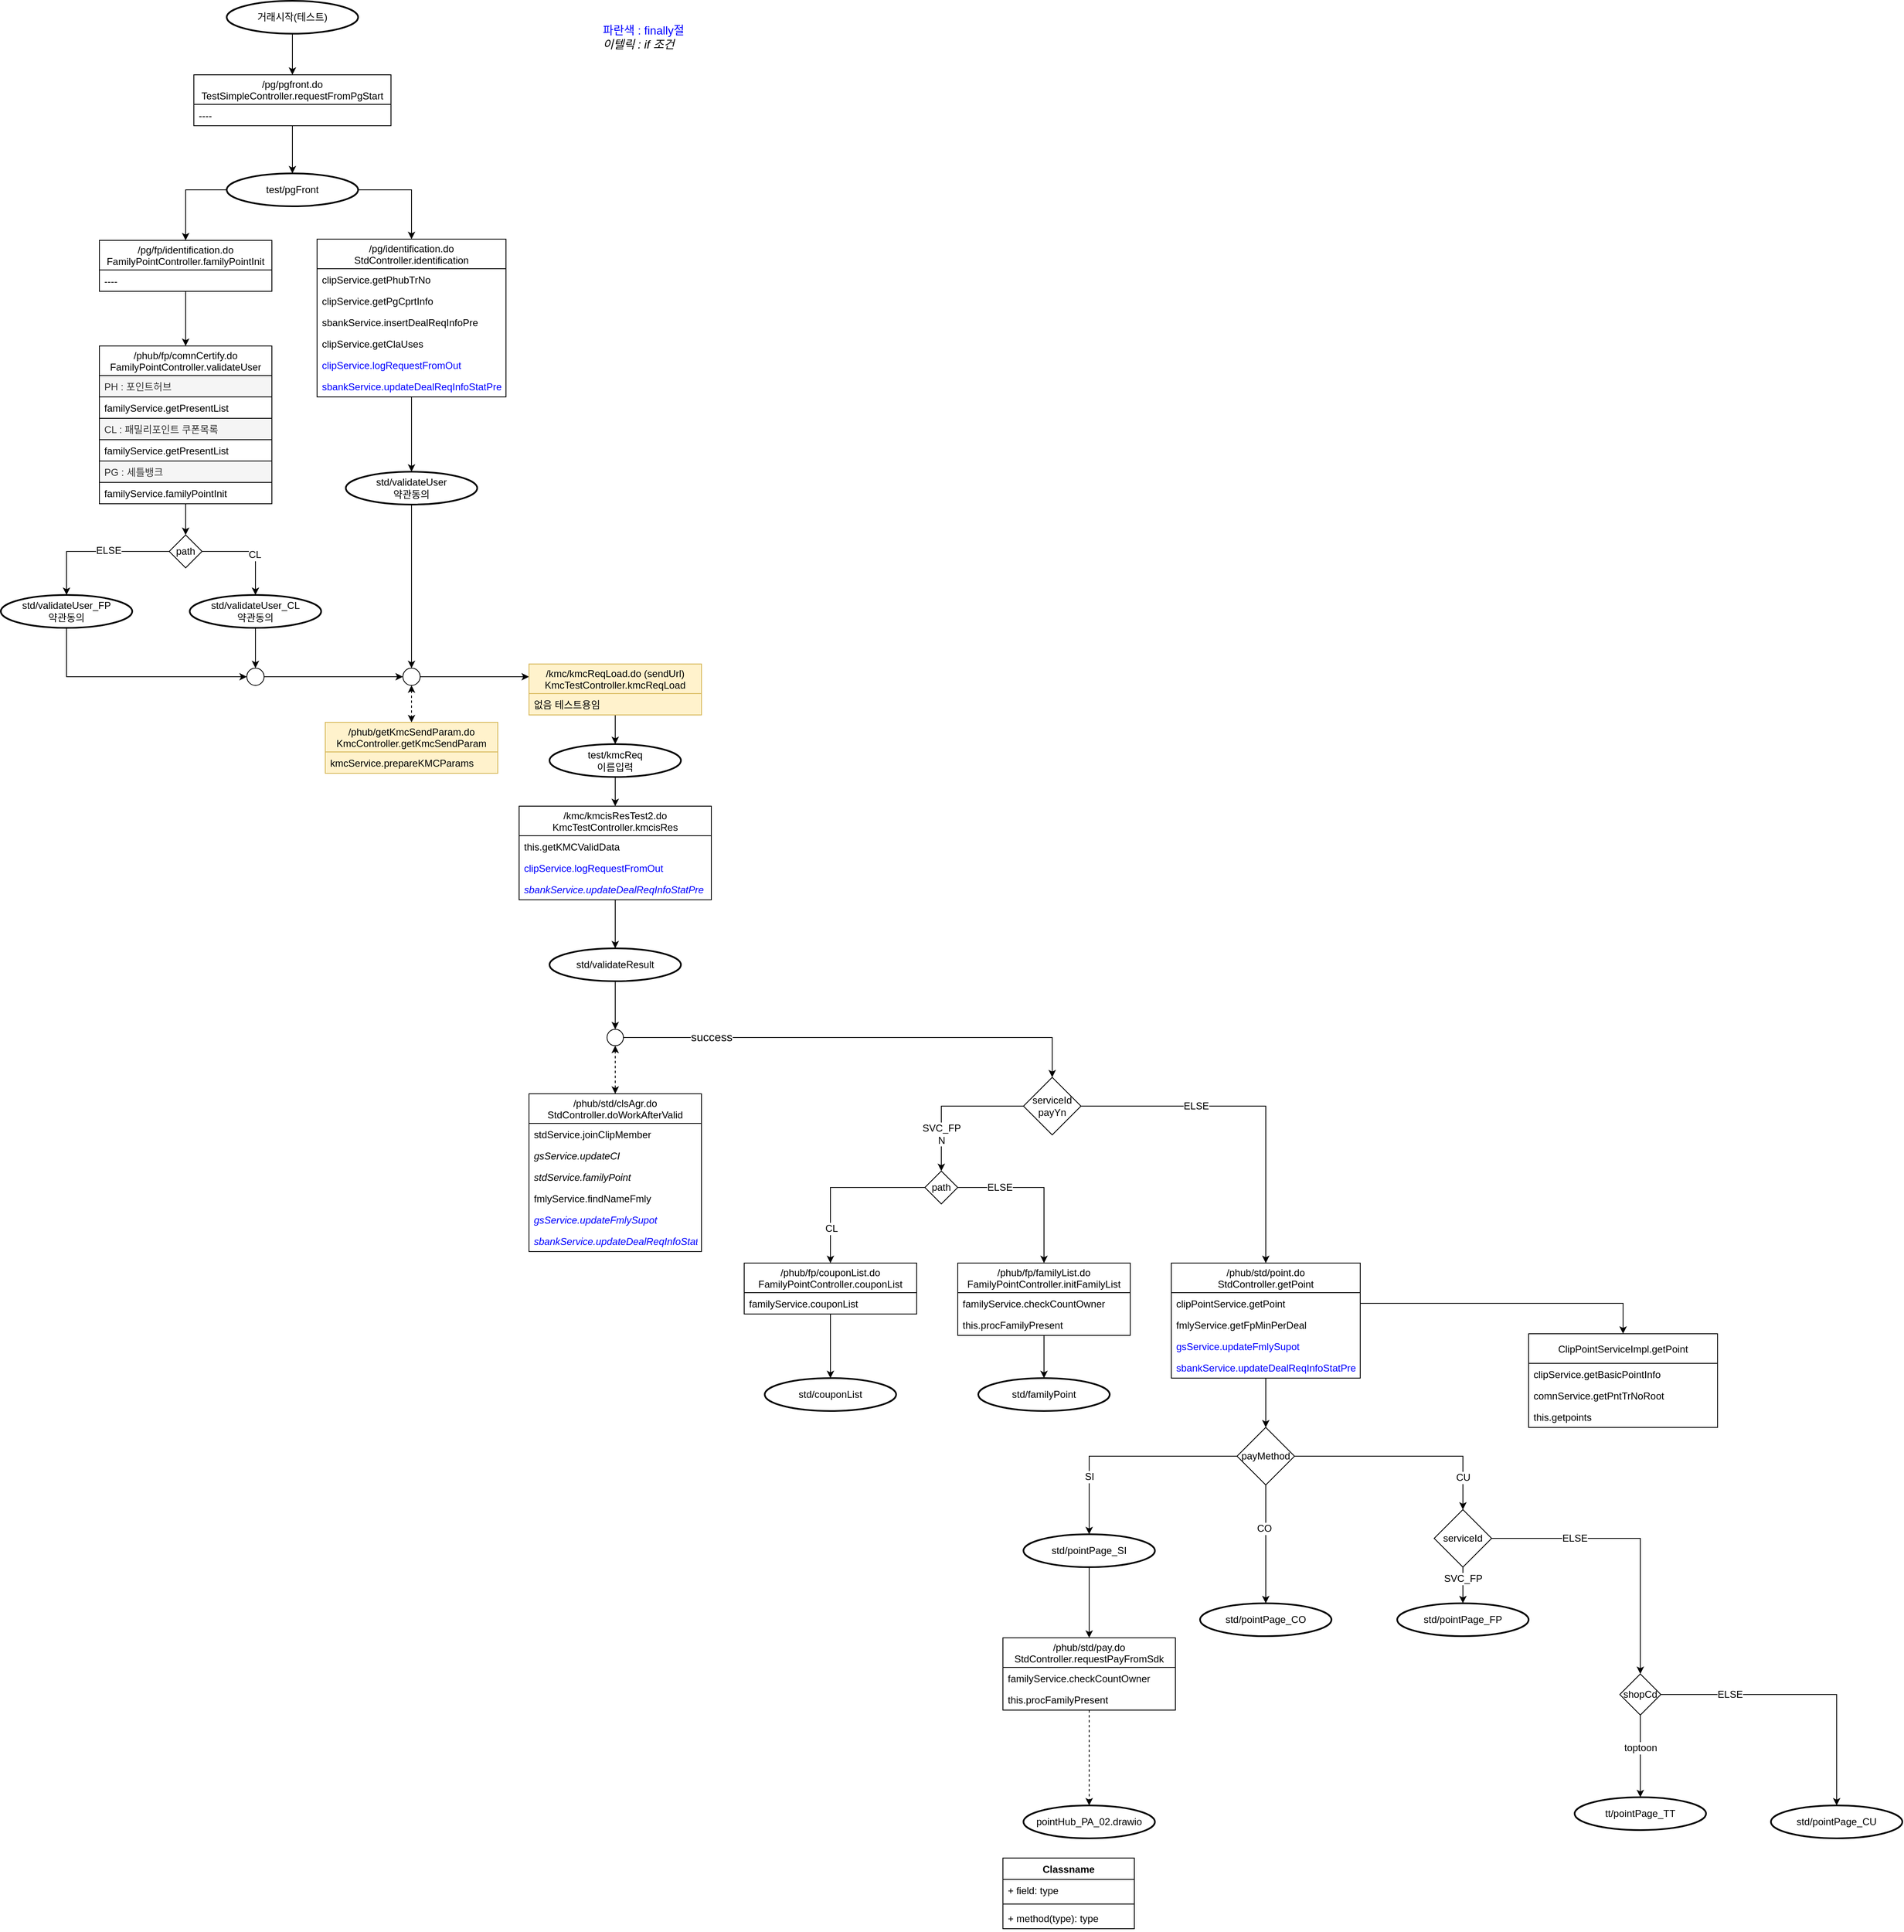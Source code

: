 <mxfile pages="1" version="11.2.3" type="github"><diagram id="j56BnvHupFJd4PUBF6rJ" name="Page-1"><mxGraphModel dx="3699" dy="2318" grid="1" gridSize="10" guides="1" tooltips="1" connect="1" arrows="1" fold="1" page="1" pageScale="1" pageWidth="1169" pageHeight="827" math="0" shadow="0"><root><mxCell id="0"/><mxCell id="1" parent="0"/><mxCell id="tfVCf9IQ8ktauECRUOoU-8" style="edgeStyle=orthogonalEdgeStyle;rounded=0;orthogonalLoop=1;jettySize=auto;html=1;entryX=0.5;entryY=0;entryDx=0;entryDy=0;entryPerimeter=0;" parent="1" source="tfVCf9IQ8ktauECRUOoU-2" target="tfVCf9IQ8ktauECRUOoU-7" edge="1"><mxGeometry relative="1" as="geometry"/></mxCell><mxCell id="tfVCf9IQ8ktauECRUOoU-2" value="/pg/pgfront.do&#10;TestSimpleController.requestFromPgStart" style="swimlane;fontStyle=0;childLayout=stackLayout;horizontal=1;startSize=36;fillColor=none;horizontalStack=0;resizeParent=1;resizeParentMax=0;resizeLast=0;collapsible=1;marginBottom=0;" parent="1" vertex="1"><mxGeometry x="-2085" y="-1520" width="240" height="62" as="geometry"/></mxCell><mxCell id="oDbZcbygAv9DP2G-jXjv-2" value="----" style="text;strokeColor=none;fillColor=none;align=left;verticalAlign=top;spacingLeft=4;spacingRight=4;overflow=hidden;rotatable=0;points=[[0,0.5],[1,0.5]];portConstraint=eastwest;" parent="tfVCf9IQ8ktauECRUOoU-2" vertex="1"><mxGeometry y="36" width="240" height="26" as="geometry"/></mxCell><mxCell id="tfVCf9IQ8ktauECRUOoU-6" style="edgeStyle=orthogonalEdgeStyle;rounded=0;orthogonalLoop=1;jettySize=auto;html=1;entryX=0.5;entryY=0;entryDx=0;entryDy=0;" parent="1" source="tfVCf9IQ8ktauECRUOoU-5" target="tfVCf9IQ8ktauECRUOoU-2" edge="1"><mxGeometry relative="1" as="geometry"/></mxCell><mxCell id="tfVCf9IQ8ktauECRUOoU-5" value="&lt;span style=&quot;white-space: normal&quot;&gt;거래시작(테스트)&lt;br&gt;&lt;/span&gt;" style="strokeWidth=2;html=1;shape=mxgraph.flowchart.start_1;whiteSpace=wrap;fontSize=12;align=center;" parent="1" vertex="1"><mxGeometry x="-2045" y="-1610" width="160" height="40" as="geometry"/></mxCell><mxCell id="tfVCf9IQ8ktauECRUOoU-12" style="edgeStyle=orthogonalEdgeStyle;rounded=0;orthogonalLoop=1;jettySize=auto;html=1;entryX=0.5;entryY=0;entryDx=0;entryDy=0;exitX=0;exitY=0.5;exitDx=0;exitDy=0;exitPerimeter=0;" parent="1" source="tfVCf9IQ8ktauECRUOoU-7" target="tfVCf9IQ8ktauECRUOoU-23" edge="1"><mxGeometry relative="1" as="geometry"><mxPoint x="-2095" y="-1320" as="targetPoint"/></mxGeometry></mxCell><mxCell id="tfVCf9IQ8ktauECRUOoU-13" style="edgeStyle=orthogonalEdgeStyle;rounded=0;orthogonalLoop=1;jettySize=auto;html=1;entryX=0.5;entryY=0;entryDx=0;entryDy=0;exitX=1;exitY=0.5;exitDx=0;exitDy=0;exitPerimeter=0;" parent="1" source="tfVCf9IQ8ktauECRUOoU-7" target="tfVCf9IQ8ktauECRUOoU-48" edge="1"><mxGeometry relative="1" as="geometry"><mxPoint x="-1854" y="-1320" as="targetPoint"/></mxGeometry></mxCell><mxCell id="tfVCf9IQ8ktauECRUOoU-7" value="test/pgFront" style="strokeWidth=2;html=1;shape=mxgraph.flowchart.start_1;whiteSpace=wrap;fontSize=12;align=center;" parent="1" vertex="1"><mxGeometry x="-2045" y="-1400" width="160" height="40" as="geometry"/></mxCell><mxCell id="oDbZcbygAv9DP2G-jXjv-6" style="edgeStyle=orthogonalEdgeStyle;rounded=0;orthogonalLoop=1;jettySize=auto;html=1;entryX=0.5;entryY=0;entryDx=0;entryDy=0;" parent="1" source="tfVCf9IQ8ktauECRUOoU-23" target="oDbZcbygAv9DP2G-jXjv-4" edge="1"><mxGeometry relative="1" as="geometry"/></mxCell><mxCell id="tfVCf9IQ8ktauECRUOoU-23" value="/pg/fp/identification.do&#10;FamilyPointController.familyPointInit" style="swimlane;fontStyle=0;childLayout=stackLayout;horizontal=1;startSize=36;fillColor=none;horizontalStack=0;resizeParent=1;resizeParentMax=0;resizeLast=0;collapsible=1;marginBottom=0;" parent="1" vertex="1"><mxGeometry x="-2200" y="-1318.5" width="210" height="62" as="geometry"/></mxCell><mxCell id="tfVCf9IQ8ktauECRUOoU-24" value="----" style="text;strokeColor=none;fillColor=none;align=left;verticalAlign=top;spacingLeft=4;spacingRight=4;overflow=hidden;rotatable=0;points=[[0,0.5],[1,0.5]];portConstraint=eastwest;" parent="tfVCf9IQ8ktauECRUOoU-23" vertex="1"><mxGeometry y="36" width="210" height="26" as="geometry"/></mxCell><mxCell id="Evb8xcYInmF5EksuiE8U-1" style="edgeStyle=orthogonalEdgeStyle;rounded=0;orthogonalLoop=1;jettySize=auto;html=1;entryX=0.5;entryY=0;entryDx=0;entryDy=0;entryPerimeter=0;" parent="1" source="tfVCf9IQ8ktauECRUOoU-48" target="tfVCf9IQ8ktauECRUOoU-61" edge="1"><mxGeometry relative="1" as="geometry"/></mxCell><mxCell id="tfVCf9IQ8ktauECRUOoU-48" value="/pg/identification.do&#10;StdController.identification" style="swimlane;fontStyle=0;childLayout=stackLayout;horizontal=1;startSize=36;fillColor=none;horizontalStack=0;resizeParent=1;resizeParentMax=0;resizeLast=0;collapsible=1;marginBottom=0;" parent="1" vertex="1"><mxGeometry x="-1935" y="-1320" width="230" height="192" as="geometry"><mxRectangle x="-2000" y="-1320" width="290" height="36" as="alternateBounds"/></mxGeometry></mxCell><mxCell id="tfVCf9IQ8ktauECRUOoU-49" value="clipService.getPhubTrNo" style="text;strokeColor=none;fillColor=none;align=left;verticalAlign=top;spacingLeft=4;spacingRight=4;overflow=hidden;rotatable=0;points=[[0,0.5],[1,0.5]];portConstraint=eastwest;" parent="tfVCf9IQ8ktauECRUOoU-48" vertex="1"><mxGeometry y="36" width="230" height="26" as="geometry"/></mxCell><mxCell id="tfVCf9IQ8ktauECRUOoU-51" value="clipService.getPgCprtInfo" style="text;strokeColor=none;fillColor=none;align=left;verticalAlign=top;spacingLeft=4;spacingRight=4;overflow=hidden;rotatable=0;points=[[0,0.5],[1,0.5]];portConstraint=eastwest;" parent="tfVCf9IQ8ktauECRUOoU-48" vertex="1"><mxGeometry y="62" width="230" height="26" as="geometry"/></mxCell><mxCell id="tfVCf9IQ8ktauECRUOoU-52" value="sbankService.insertDealReqInfoPre" style="text;strokeColor=none;fillColor=none;align=left;verticalAlign=top;spacingLeft=4;spacingRight=4;overflow=hidden;rotatable=0;points=[[0,0.5],[1,0.5]];portConstraint=eastwest;" parent="tfVCf9IQ8ktauECRUOoU-48" vertex="1"><mxGeometry y="88" width="230" height="26" as="geometry"/></mxCell><mxCell id="tfVCf9IQ8ktauECRUOoU-54" value="clipService.getClaUses" style="text;strokeColor=none;fillColor=none;align=left;verticalAlign=top;spacingLeft=4;spacingRight=4;overflow=hidden;rotatable=0;points=[[0,0.5],[1,0.5]];portConstraint=eastwest;" parent="tfVCf9IQ8ktauECRUOoU-48" vertex="1"><mxGeometry y="114" width="230" height="26" as="geometry"/></mxCell><mxCell id="tfVCf9IQ8ktauECRUOoU-55" value="clipService.logRequestFromOut" style="text;strokeColor=none;fillColor=none;align=left;verticalAlign=top;spacingLeft=4;spacingRight=4;overflow=hidden;rotatable=0;points=[[0,0.5],[1,0.5]];portConstraint=eastwest;fontColor=#0000FF;fontStyle=0" parent="tfVCf9IQ8ktauECRUOoU-48" vertex="1"><mxGeometry y="140" width="230" height="26" as="geometry"/></mxCell><mxCell id="tfVCf9IQ8ktauECRUOoU-56" value="sbankService.updateDealReqInfoStatPre" style="text;strokeColor=none;fillColor=none;align=left;verticalAlign=top;spacingLeft=4;spacingRight=4;overflow=hidden;rotatable=0;points=[[0,0.5],[1,0.5]];portConstraint=eastwest;fontColor=#0000FF;fontStyle=0" parent="tfVCf9IQ8ktauECRUOoU-48" vertex="1"><mxGeometry y="166" width="230" height="26" as="geometry"/></mxCell><mxCell id="Evb8xcYInmF5EksuiE8U-4" style="edgeStyle=orthogonalEdgeStyle;rounded=0;orthogonalLoop=1;jettySize=auto;html=1;entryX=0.5;entryY=0;entryDx=0;entryDy=0;" parent="1" source="tfVCf9IQ8ktauECRUOoU-61" target="Evb8xcYInmF5EksuiE8U-5" edge="1"><mxGeometry relative="1" as="geometry"><mxPoint x="-1820" y="-1000" as="targetPoint"/></mxGeometry></mxCell><mxCell id="tfVCf9IQ8ktauECRUOoU-61" value="std/validateUser&lt;br&gt;약관동의" style="strokeWidth=2;html=1;shape=mxgraph.flowchart.start_1;whiteSpace=wrap;fontSize=12;align=center;" parent="1" vertex="1"><mxGeometry x="-1900" y="-1037" width="160" height="40" as="geometry"/></mxCell><mxCell id="Evb8xcYInmF5EksuiE8U-2" value="/phub/getKmcSendParam.do&#10;KmcController.getKmcSendParam" style="swimlane;fontStyle=0;childLayout=stackLayout;horizontal=1;startSize=36;fillColor=#fff2cc;horizontalStack=0;resizeParent=1;resizeParentMax=0;resizeLast=0;collapsible=1;marginBottom=0;strokeColor=#d6b656;" parent="1" vertex="1"><mxGeometry x="-1925" y="-732" width="210" height="62" as="geometry"/></mxCell><mxCell id="Evb8xcYInmF5EksuiE8U-3" value="kmcService.prepareKMCParams" style="text;strokeColor=#d6b656;fillColor=#fff2cc;align=left;verticalAlign=top;spacingLeft=4;spacingRight=4;overflow=hidden;rotatable=0;points=[[0,0.5],[1,0.5]];portConstraint=eastwest;" parent="Evb8xcYInmF5EksuiE8U-2" vertex="1"><mxGeometry y="36" width="210" height="26" as="geometry"/></mxCell><mxCell id="Evb8xcYInmF5EksuiE8U-6" style="edgeStyle=orthogonalEdgeStyle;rounded=0;orthogonalLoop=1;jettySize=auto;html=1;entryX=0.5;entryY=0;entryDx=0;entryDy=0;startArrow=classic;startFill=1;dashed=1;" parent="1" source="Evb8xcYInmF5EksuiE8U-5" target="Evb8xcYInmF5EksuiE8U-2" edge="1"><mxGeometry relative="1" as="geometry"/></mxCell><mxCell id="Evb8xcYInmF5EksuiE8U-13" style="edgeStyle=orthogonalEdgeStyle;rounded=0;orthogonalLoop=1;jettySize=auto;html=1;startArrow=none;startFill=0;entryX=0;entryY=0.25;entryDx=0;entryDy=0;" parent="1" source="Evb8xcYInmF5EksuiE8U-5" target="Evb8xcYInmF5EksuiE8U-7" edge="1"><mxGeometry relative="1" as="geometry"><mxPoint x="-1715" y="-787" as="targetPoint"/></mxGeometry></mxCell><mxCell id="Evb8xcYInmF5EksuiE8U-5" value="" style="ellipse;whiteSpace=wrap;html=1;aspect=fixed;" parent="1" vertex="1"><mxGeometry x="-1830.5" y="-798" width="21" height="21" as="geometry"/></mxCell><mxCell id="Evb8xcYInmF5EksuiE8U-10" style="edgeStyle=orthogonalEdgeStyle;rounded=0;orthogonalLoop=1;jettySize=auto;html=1;entryX=0.5;entryY=0;entryDx=0;entryDy=0;entryPerimeter=0;startArrow=none;startFill=0;" parent="1" source="Evb8xcYInmF5EksuiE8U-7" target="Evb8xcYInmF5EksuiE8U-9" edge="1"><mxGeometry relative="1" as="geometry"/></mxCell><mxCell id="Evb8xcYInmF5EksuiE8U-7" value="/kmc/kmcReqLoad.do (sendUrl)&#10;KmcTestController.kmcReqLoad" style="swimlane;fontStyle=0;childLayout=stackLayout;horizontal=1;startSize=36;fillColor=#fff2cc;horizontalStack=0;resizeParent=1;resizeParentMax=0;resizeLast=0;collapsible=1;marginBottom=0;strokeColor=#d6b656;" parent="1" vertex="1"><mxGeometry x="-1677" y="-803" width="210" height="62" as="geometry"/></mxCell><mxCell id="Evb8xcYInmF5EksuiE8U-8" value="없음 테스트용임" style="text;strokeColor=#d6b656;fillColor=#fff2cc;align=left;verticalAlign=top;spacingLeft=4;spacingRight=4;overflow=hidden;rotatable=0;points=[[0,0.5],[1,0.5]];portConstraint=eastwest;" parent="Evb8xcYInmF5EksuiE8U-7" vertex="1"><mxGeometry y="36" width="210" height="26" as="geometry"/></mxCell><mxCell id="Evb8xcYInmF5EksuiE8U-16" style="edgeStyle=orthogonalEdgeStyle;rounded=0;orthogonalLoop=1;jettySize=auto;html=1;entryX=0.5;entryY=0;entryDx=0;entryDy=0;startArrow=none;startFill=0;" parent="1" source="Evb8xcYInmF5EksuiE8U-9" target="Evb8xcYInmF5EksuiE8U-14" edge="1"><mxGeometry relative="1" as="geometry"/></mxCell><mxCell id="Evb8xcYInmF5EksuiE8U-9" value="test/kmcReq&lt;br&gt;이름입력" style="strokeWidth=2;html=1;shape=mxgraph.flowchart.start_1;whiteSpace=wrap;fontSize=12;align=center;" parent="1" vertex="1"><mxGeometry x="-1652" y="-705.5" width="160" height="40" as="geometry"/></mxCell><mxCell id="Evb8xcYInmF5EksuiE8U-18" style="edgeStyle=orthogonalEdgeStyle;rounded=0;orthogonalLoop=1;jettySize=auto;html=1;entryX=0.5;entryY=0;entryDx=0;entryDy=0;entryPerimeter=0;startArrow=none;startFill=0;" parent="1" source="Evb8xcYInmF5EksuiE8U-14" target="Evb8xcYInmF5EksuiE8U-17" edge="1"><mxGeometry relative="1" as="geometry"/></mxCell><mxCell id="Evb8xcYInmF5EksuiE8U-14" value="/kmc/kmcisResTest2.do&#10;KmcTestController.kmcisRes" style="swimlane;fontStyle=0;childLayout=stackLayout;horizontal=1;startSize=36;fillColor=none;horizontalStack=0;resizeParent=1;resizeParentMax=0;resizeLast=0;collapsible=1;marginBottom=0;" parent="1" vertex="1"><mxGeometry x="-1689" y="-630" width="234" height="114" as="geometry"/></mxCell><mxCell id="Evb8xcYInmF5EksuiE8U-15" value="this.getKMCValidData" style="text;strokeColor=none;fillColor=none;align=left;verticalAlign=top;spacingLeft=4;spacingRight=4;overflow=hidden;rotatable=0;points=[[0,0.5],[1,0.5]];portConstraint=eastwest;" parent="Evb8xcYInmF5EksuiE8U-14" vertex="1"><mxGeometry y="36" width="234" height="26" as="geometry"/></mxCell><mxCell id="oDbZcbygAv9DP2G-jXjv-28" value="clipService.logRequestFromOut" style="text;strokeColor=none;fillColor=none;align=left;verticalAlign=top;spacingLeft=4;spacingRight=4;overflow=hidden;rotatable=0;points=[[0,0.5],[1,0.5]];portConstraint=eastwest;fontColor=#0000FF;" parent="Evb8xcYInmF5EksuiE8U-14" vertex="1"><mxGeometry y="62" width="234" height="26" as="geometry"/></mxCell><mxCell id="oDbZcbygAv9DP2G-jXjv-29" value="sbankService.updateDealReqInfoStatPre" style="text;strokeColor=none;fillColor=none;align=left;verticalAlign=top;spacingLeft=4;spacingRight=4;overflow=hidden;rotatable=0;points=[[0,0.5],[1,0.5]];portConstraint=eastwest;fontStyle=2;fontColor=#0000FF;" parent="Evb8xcYInmF5EksuiE8U-14" vertex="1"><mxGeometry y="88" width="234" height="26" as="geometry"/></mxCell><mxCell id="rz13AbOcJad4xClEfyVI-3" style="edgeStyle=orthogonalEdgeStyle;rounded=0;orthogonalLoop=1;jettySize=auto;html=1;entryX=0.5;entryY=0;entryDx=0;entryDy=0;" parent="1" source="Evb8xcYInmF5EksuiE8U-17" target="rz13AbOcJad4xClEfyVI-5" edge="1"><mxGeometry relative="1" as="geometry"><mxPoint x="-1584" y="-437" as="targetPoint"/></mxGeometry></mxCell><mxCell id="Evb8xcYInmF5EksuiE8U-17" value="std/validateResult" style="strokeWidth=2;html=1;shape=mxgraph.flowchart.start_1;whiteSpace=wrap;fontSize=12;align=center;" parent="1" vertex="1"><mxGeometry x="-1652" y="-457" width="160" height="40" as="geometry"/></mxCell><mxCell id="rz13AbOcJad4xClEfyVI-1" value="/phub/std/clsAgr.do&#10;StdController.doWorkAfterValid" style="swimlane;fontStyle=0;childLayout=stackLayout;horizontal=1;startSize=36;fillColor=none;horizontalStack=0;resizeParent=1;resizeParentMax=0;resizeLast=0;collapsible=1;marginBottom=0;" parent="1" vertex="1"><mxGeometry x="-1677" y="-280" width="210" height="192" as="geometry"/></mxCell><mxCell id="rz13AbOcJad4xClEfyVI-2" value="stdService.joinClipMember" style="text;strokeColor=none;fillColor=none;align=left;verticalAlign=top;spacingLeft=4;spacingRight=4;overflow=hidden;rotatable=0;points=[[0,0.5],[1,0.5]];portConstraint=eastwest;" parent="rz13AbOcJad4xClEfyVI-1" vertex="1"><mxGeometry y="36" width="210" height="26" as="geometry"/></mxCell><mxCell id="rz13AbOcJad4xClEfyVI-4" value="gsService.updateCI" style="text;strokeColor=none;fillColor=none;align=left;verticalAlign=top;spacingLeft=4;spacingRight=4;overflow=hidden;rotatable=0;points=[[0,0.5],[1,0.5]];portConstraint=eastwest;fontStyle=2" parent="rz13AbOcJad4xClEfyVI-1" vertex="1"><mxGeometry y="62" width="210" height="26" as="geometry"/></mxCell><mxCell id="rz13AbOcJad4xClEfyVI-11" value="stdService.familyPoint" style="text;strokeColor=none;fillColor=none;align=left;verticalAlign=top;spacingLeft=4;spacingRight=4;overflow=hidden;rotatable=0;points=[[0,0.5],[1,0.5]];portConstraint=eastwest;fontStyle=2" parent="rz13AbOcJad4xClEfyVI-1" vertex="1"><mxGeometry y="88" width="210" height="26" as="geometry"/></mxCell><mxCell id="rz13AbOcJad4xClEfyVI-12" value="fmlyService.findNameFmly" style="text;strokeColor=none;fillColor=none;align=left;verticalAlign=top;spacingLeft=4;spacingRight=4;overflow=hidden;rotatable=0;points=[[0,0.5],[1,0.5]];portConstraint=eastwest;" parent="rz13AbOcJad4xClEfyVI-1" vertex="1"><mxGeometry y="114" width="210" height="26" as="geometry"/></mxCell><mxCell id="rz13AbOcJad4xClEfyVI-13" value="gsService.updateFmlySupot" style="text;strokeColor=none;fillColor=none;align=left;verticalAlign=top;spacingLeft=4;spacingRight=4;overflow=hidden;rotatable=0;points=[[0,0.5],[1,0.5]];portConstraint=eastwest;fontColor=#0000FF;fontStyle=2" parent="rz13AbOcJad4xClEfyVI-1" vertex="1"><mxGeometry y="140" width="210" height="26" as="geometry"/></mxCell><mxCell id="rz13AbOcJad4xClEfyVI-14" value="sbankService.updateDealReqInfoStat" style="text;strokeColor=none;fillColor=none;align=left;verticalAlign=top;spacingLeft=4;spacingRight=4;overflow=hidden;rotatable=0;points=[[0,0.5],[1,0.5]];portConstraint=eastwest;fontColor=#0000FF;fontStyle=2" parent="rz13AbOcJad4xClEfyVI-1" vertex="1"><mxGeometry y="166" width="210" height="26" as="geometry"/></mxCell><mxCell id="rz13AbOcJad4xClEfyVI-10" style="edgeStyle=orthogonalEdgeStyle;rounded=0;orthogonalLoop=1;jettySize=auto;html=1;entryX=0.5;entryY=0;entryDx=0;entryDy=0;" parent="1" source="rz13AbOcJad4xClEfyVI-5" target="rz13AbOcJad4xClEfyVI-19" edge="1"><mxGeometry relative="1" as="geometry"/></mxCell><mxCell id="oDbZcbygAv9DP2G-jXjv-32" value="success" style="text;html=1;resizable=0;points=[];align=center;verticalAlign=middle;labelBackgroundColor=#ffffff;fontSize=14;fontColor=#000000;" parent="rz13AbOcJad4xClEfyVI-10" vertex="1" connectable="0"><mxGeometry x="-0.635" relative="1" as="geometry"><mxPoint x="3" y="-0.5" as="offset"/></mxGeometry></mxCell><mxCell id="rz13AbOcJad4xClEfyVI-5" value="" style="ellipse;whiteSpace=wrap;html=1;aspect=fixed;" parent="1" vertex="1"><mxGeometry x="-1582" y="-358.5" width="20" height="20" as="geometry"/></mxCell><mxCell id="rz13AbOcJad4xClEfyVI-6" style="edgeStyle=orthogonalEdgeStyle;rounded=0;orthogonalLoop=1;jettySize=auto;html=1;entryX=0.5;entryY=0;entryDx=0;entryDy=0;startArrow=classic;startFill=1;exitX=0.5;exitY=1;exitDx=0;exitDy=0;dashed=1;" parent="1" source="rz13AbOcJad4xClEfyVI-5" target="rz13AbOcJad4xClEfyVI-1" edge="1"><mxGeometry relative="1" as="geometry"><mxPoint x="-1625" y="-426.5" as="sourcePoint"/><mxPoint x="-1625" y="-381.5" as="targetPoint"/></mxGeometry></mxCell><mxCell id="rz13AbOcJad4xClEfyVI-39" style="edgeStyle=orthogonalEdgeStyle;rounded=0;orthogonalLoop=1;jettySize=auto;html=1;entryX=0.5;entryY=0;entryDx=0;entryDy=0;entryPerimeter=0;" parent="1" source="rz13AbOcJad4xClEfyVI-7" target="rz13AbOcJad4xClEfyVI-38" edge="1"><mxGeometry relative="1" as="geometry"/></mxCell><mxCell id="rz13AbOcJad4xClEfyVI-7" value="/phub/fp/familyList.do&#10;FamilyPointController.initFamilyList" style="swimlane;fontStyle=0;childLayout=stackLayout;horizontal=1;startSize=36;fillColor=none;horizontalStack=0;resizeParent=1;resizeParentMax=0;resizeLast=0;collapsible=1;marginBottom=0;" parent="1" vertex="1"><mxGeometry x="-1155" y="-74" width="210" height="88" as="geometry"/></mxCell><mxCell id="rz13AbOcJad4xClEfyVI-8" value="familyService.checkCountOwner" style="text;strokeColor=none;fillColor=none;align=left;verticalAlign=top;spacingLeft=4;spacingRight=4;overflow=hidden;rotatable=0;points=[[0,0.5],[1,0.5]];portConstraint=eastwest;" parent="rz13AbOcJad4xClEfyVI-7" vertex="1"><mxGeometry y="36" width="210" height="26" as="geometry"/></mxCell><mxCell id="rz13AbOcJad4xClEfyVI-40" value="this.procFamilyPresent" style="text;strokeColor=none;fillColor=none;align=left;verticalAlign=top;spacingLeft=4;spacingRight=4;overflow=hidden;rotatable=0;points=[[0,0.5],[1,0.5]];portConstraint=eastwest;" parent="rz13AbOcJad4xClEfyVI-7" vertex="1"><mxGeometry y="62" width="210" height="26" as="geometry"/></mxCell><mxCell id="rz13AbOcJad4xClEfyVI-45" style="edgeStyle=orthogonalEdgeStyle;rounded=0;orthogonalLoop=1;jettySize=auto;html=1;entryX=0.5;entryY=0;entryDx=0;entryDy=0;" parent="1" source="rz13AbOcJad4xClEfyVI-15" target="rz13AbOcJad4xClEfyVI-44" edge="1"><mxGeometry relative="1" as="geometry"/></mxCell><mxCell id="rz13AbOcJad4xClEfyVI-15" value="/phub/std/point.do&#10;StdController.getPoint" style="swimlane;fontStyle=0;childLayout=stackLayout;horizontal=1;startSize=36;fillColor=none;horizontalStack=0;resizeParent=1;resizeParentMax=0;resizeLast=0;collapsible=1;marginBottom=0;" parent="1" vertex="1"><mxGeometry x="-895" y="-74" width="230" height="140" as="geometry"/></mxCell><mxCell id="rz13AbOcJad4xClEfyVI-16" value="clipPointService.getPoint" style="text;strokeColor=none;fillColor=none;align=left;verticalAlign=top;spacingLeft=4;spacingRight=4;overflow=hidden;rotatable=0;points=[[0,0.5],[1,0.5]];portConstraint=eastwest;" parent="rz13AbOcJad4xClEfyVI-15" vertex="1"><mxGeometry y="36" width="230" height="26" as="geometry"/></mxCell><mxCell id="rz13AbOcJad4xClEfyVI-41" value="fmlyService.getFpMinPerDeal" style="text;strokeColor=none;fillColor=none;align=left;verticalAlign=top;spacingLeft=4;spacingRight=4;overflow=hidden;rotatable=0;points=[[0,0.5],[1,0.5]];portConstraint=eastwest;" parent="rz13AbOcJad4xClEfyVI-15" vertex="1"><mxGeometry y="62" width="230" height="26" as="geometry"/></mxCell><mxCell id="rz13AbOcJad4xClEfyVI-42" value="gsService.updateFmlySupot" style="text;strokeColor=none;fillColor=none;align=left;verticalAlign=top;spacingLeft=4;spacingRight=4;overflow=hidden;rotatable=0;points=[[0,0.5],[1,0.5]];portConstraint=eastwest;fontColor=#0000FF;" parent="rz13AbOcJad4xClEfyVI-15" vertex="1"><mxGeometry y="88" width="230" height="26" as="geometry"/></mxCell><mxCell id="rz13AbOcJad4xClEfyVI-43" value="sbankService.updateDealReqInfoStatPre" style="text;strokeColor=none;fillColor=none;align=left;verticalAlign=top;spacingLeft=4;spacingRight=4;overflow=hidden;rotatable=0;points=[[0,0.5],[1,0.5]];portConstraint=eastwest;fontColor=#0000FF;" parent="rz13AbOcJad4xClEfyVI-15" vertex="1"><mxGeometry y="114" width="230" height="26" as="geometry"/></mxCell><mxCell id="rz13AbOcJad4xClEfyVI-37" style="edgeStyle=orthogonalEdgeStyle;rounded=0;orthogonalLoop=1;jettySize=auto;html=1;entryX=0.5;entryY=0;entryDx=0;entryDy=0;entryPerimeter=0;" parent="1" source="rz13AbOcJad4xClEfyVI-17" target="rz13AbOcJad4xClEfyVI-36" edge="1"><mxGeometry relative="1" as="geometry"/></mxCell><mxCell id="rz13AbOcJad4xClEfyVI-17" value="/phub/fp/couponList.do&#10;FamilyPointController.couponList" style="swimlane;fontStyle=0;childLayout=stackLayout;horizontal=1;startSize=36;fillColor=none;horizontalStack=0;resizeParent=1;resizeParentMax=0;resizeLast=0;collapsible=1;marginBottom=0;" parent="1" vertex="1"><mxGeometry x="-1415" y="-74" width="210" height="62" as="geometry"/></mxCell><mxCell id="rz13AbOcJad4xClEfyVI-18" value="familyService.couponList" style="text;strokeColor=none;fillColor=none;align=left;verticalAlign=top;spacingLeft=4;spacingRight=4;overflow=hidden;rotatable=0;points=[[0,0.5],[1,0.5]];portConstraint=eastwest;" parent="rz13AbOcJad4xClEfyVI-17" vertex="1"><mxGeometry y="36" width="210" height="26" as="geometry"/></mxCell><mxCell id="rz13AbOcJad4xClEfyVI-21" style="edgeStyle=orthogonalEdgeStyle;rounded=0;orthogonalLoop=1;jettySize=auto;html=1;entryX=0.5;entryY=0;entryDx=0;entryDy=0;exitX=1;exitY=0.5;exitDx=0;exitDy=0;" parent="1" source="rz13AbOcJad4xClEfyVI-50" target="rz13AbOcJad4xClEfyVI-7" edge="1"><mxGeometry relative="1" as="geometry"><mxPoint x="-1125" y="-171" as="sourcePoint"/></mxGeometry></mxCell><mxCell id="rz13AbOcJad4xClEfyVI-74" value="ELSE" style="text;html=1;resizable=0;points=[];align=center;verticalAlign=middle;labelBackgroundColor=#ffffff;" parent="rz13AbOcJad4xClEfyVI-21" vertex="1" connectable="0"><mxGeometry x="-0.584" relative="1" as="geometry"><mxPoint x="10" as="offset"/></mxGeometry></mxCell><mxCell id="rz13AbOcJad4xClEfyVI-22" style="edgeStyle=orthogonalEdgeStyle;rounded=0;orthogonalLoop=1;jettySize=auto;html=1;entryX=0.5;entryY=0;entryDx=0;entryDy=0;" parent="1" source="rz13AbOcJad4xClEfyVI-19" target="rz13AbOcJad4xClEfyVI-15" edge="1"><mxGeometry relative="1" as="geometry"/></mxCell><mxCell id="rz13AbOcJad4xClEfyVI-71" value="ELSE" style="text;html=1;resizable=0;points=[];align=center;verticalAlign=middle;labelBackgroundColor=#ffffff;" parent="rz13AbOcJad4xClEfyVI-22" vertex="1" connectable="0"><mxGeometry x="-0.351" y="2" relative="1" as="geometry"><mxPoint x="5" y="2" as="offset"/></mxGeometry></mxCell><mxCell id="rz13AbOcJad4xClEfyVI-30" style="edgeStyle=orthogonalEdgeStyle;rounded=0;orthogonalLoop=1;jettySize=auto;html=1;entryX=0.5;entryY=0;entryDx=0;entryDy=0;" parent="1" source="rz13AbOcJad4xClEfyVI-19" target="rz13AbOcJad4xClEfyVI-50" edge="1"><mxGeometry relative="1" as="geometry"><mxPoint x="-1175" y="-214" as="targetPoint"/></mxGeometry></mxCell><mxCell id="rz13AbOcJad4xClEfyVI-33" value="&lt;span style=&quot;text-align: left&quot;&gt;SVC_FP&lt;br&gt;N&lt;br&gt;&lt;/span&gt;" style="text;html=1;resizable=0;points=[];align=center;verticalAlign=middle;labelBackgroundColor=#ffffff;" parent="rz13AbOcJad4xClEfyVI-30" vertex="1" connectable="0"><mxGeometry x="0.037" y="24" relative="1" as="geometry"><mxPoint x="-7" y="10" as="offset"/></mxGeometry></mxCell><mxCell id="rz13AbOcJad4xClEfyVI-19" value="serviceId&lt;br&gt;payYn" style="rhombus;whiteSpace=wrap;html=1;" parent="1" vertex="1"><mxGeometry x="-1075" y="-300" width="70" height="70" as="geometry"/></mxCell><mxCell id="rz13AbOcJad4xClEfyVI-31" style="edgeStyle=orthogonalEdgeStyle;rounded=0;orthogonalLoop=1;jettySize=auto;html=1;entryX=0.5;entryY=0;entryDx=0;entryDy=0;exitX=0;exitY=0.5;exitDx=0;exitDy=0;" parent="1" source="rz13AbOcJad4xClEfyVI-50" target="rz13AbOcJad4xClEfyVI-17" edge="1"><mxGeometry relative="1" as="geometry"><mxPoint x="-1225" y="-171" as="sourcePoint"/></mxGeometry></mxCell><mxCell id="rz13AbOcJad4xClEfyVI-32" value="&lt;span style=&quot;text-align: left&quot;&gt;CL&lt;/span&gt;" style="text;html=1;resizable=0;points=[];align=center;verticalAlign=middle;labelBackgroundColor=#ffffff;" parent="rz13AbOcJad4xClEfyVI-31" vertex="1" connectable="0"><mxGeometry x="0.04" y="26" relative="1" as="geometry"><mxPoint x="-7" y="24" as="offset"/></mxGeometry></mxCell><mxCell id="rz13AbOcJad4xClEfyVI-36" value="std/couponList" style="strokeWidth=2;html=1;shape=mxgraph.flowchart.start_1;whiteSpace=wrap;fontSize=12;align=center;" parent="1" vertex="1"><mxGeometry x="-1390" y="66" width="160" height="40" as="geometry"/></mxCell><mxCell id="rz13AbOcJad4xClEfyVI-38" value="std/familyPoint" style="strokeWidth=2;html=1;shape=mxgraph.flowchart.start_1;whiteSpace=wrap;fontSize=12;align=center;" parent="1" vertex="1"><mxGeometry x="-1130" y="66" width="160" height="40" as="geometry"/></mxCell><mxCell id="rz13AbOcJad4xClEfyVI-51" style="edgeStyle=orthogonalEdgeStyle;rounded=0;orthogonalLoop=1;jettySize=auto;html=1;entryX=0.5;entryY=0;entryDx=0;entryDy=0;entryPerimeter=0;" parent="1" source="rz13AbOcJad4xClEfyVI-44" target="rz13AbOcJad4xClEfyVI-47" edge="1"><mxGeometry relative="1" as="geometry"/></mxCell><mxCell id="rz13AbOcJad4xClEfyVI-55" value="SI" style="text;html=1;resizable=0;points=[];align=center;verticalAlign=middle;labelBackgroundColor=#ffffff;" parent="rz13AbOcJad4xClEfyVI-51" vertex="1" connectable="0"><mxGeometry x="0.322" y="31" relative="1" as="geometry"><mxPoint x="-31" y="23" as="offset"/></mxGeometry></mxCell><mxCell id="rz13AbOcJad4xClEfyVI-52" style="edgeStyle=orthogonalEdgeStyle;rounded=0;orthogonalLoop=1;jettySize=auto;html=1;entryX=0.5;entryY=0;entryDx=0;entryDy=0;entryPerimeter=0;" parent="1" source="rz13AbOcJad4xClEfyVI-44" target="rz13AbOcJad4xClEfyVI-46" edge="1"><mxGeometry relative="1" as="geometry"/></mxCell><mxCell id="rz13AbOcJad4xClEfyVI-56" value="CO" style="text;html=1;resizable=0;points=[];align=center;verticalAlign=middle;labelBackgroundColor=#ffffff;" parent="rz13AbOcJad4xClEfyVI-52" vertex="1" connectable="0"><mxGeometry x="-0.262" y="-2" relative="1" as="geometry"><mxPoint as="offset"/></mxGeometry></mxCell><mxCell id="rz13AbOcJad4xClEfyVI-54" style="edgeStyle=orthogonalEdgeStyle;rounded=0;orthogonalLoop=1;jettySize=auto;html=1;entryX=0.5;entryY=0;entryDx=0;entryDy=0;" parent="1" source="rz13AbOcJad4xClEfyVI-44" target="rz13AbOcJad4xClEfyVI-53" edge="1"><mxGeometry relative="1" as="geometry"/></mxCell><mxCell id="rz13AbOcJad4xClEfyVI-57" value="CU" style="text;html=1;resizable=0;points=[];align=center;verticalAlign=middle;labelBackgroundColor=#ffffff;" parent="rz13AbOcJad4xClEfyVI-54" vertex="1" connectable="0"><mxGeometry x="0.547" y="-15" relative="1" as="geometry"><mxPoint x="15" y="22" as="offset"/></mxGeometry></mxCell><mxCell id="rz13AbOcJad4xClEfyVI-44" value="payMethod" style="rhombus;whiteSpace=wrap;html=1;" parent="1" vertex="1"><mxGeometry x="-815" y="126" width="70" height="70" as="geometry"/></mxCell><mxCell id="rz13AbOcJad4xClEfyVI-46" value="std/pointPage_CO" style="strokeWidth=2;html=1;shape=mxgraph.flowchart.start_1;whiteSpace=wrap;fontSize=12;align=center;" parent="1" vertex="1"><mxGeometry x="-860" y="340" width="160" height="40" as="geometry"/></mxCell><mxCell id="1DsD3a-cAbQWr15pxSFo-4" style="edgeStyle=orthogonalEdgeStyle;rounded=0;orthogonalLoop=1;jettySize=auto;html=1;entryX=0.5;entryY=0;entryDx=0;entryDy=0;" parent="1" source="rz13AbOcJad4xClEfyVI-47" target="1DsD3a-cAbQWr15pxSFo-1" edge="1"><mxGeometry relative="1" as="geometry"/></mxCell><mxCell id="rz13AbOcJad4xClEfyVI-47" value="std/pointPage_SI" style="strokeWidth=2;html=1;shape=mxgraph.flowchart.start_1;whiteSpace=wrap;fontSize=12;align=center;" parent="1" vertex="1"><mxGeometry x="-1075" y="256" width="160" height="40" as="geometry"/></mxCell><mxCell id="rz13AbOcJad4xClEfyVI-49" value="std/pointPage_FP" style="strokeWidth=2;html=1;shape=mxgraph.flowchart.start_1;whiteSpace=wrap;fontSize=12;align=center;" parent="1" vertex="1"><mxGeometry x="-620" y="340" width="160" height="40" as="geometry"/></mxCell><mxCell id="rz13AbOcJad4xClEfyVI-50" value="path" style="rhombus;whiteSpace=wrap;html=1;" parent="1" vertex="1"><mxGeometry x="-1195" y="-186" width="40" height="40" as="geometry"/></mxCell><mxCell id="rz13AbOcJad4xClEfyVI-58" style="edgeStyle=orthogonalEdgeStyle;rounded=0;orthogonalLoop=1;jettySize=auto;html=1;entryX=0.5;entryY=0;entryDx=0;entryDy=0;" parent="1" source="rz13AbOcJad4xClEfyVI-53" target="rz13AbOcJad4xClEfyVI-64" edge="1"><mxGeometry relative="1" as="geometry"><mxPoint x="-314" y="386" as="targetPoint"/></mxGeometry></mxCell><mxCell id="rz13AbOcJad4xClEfyVI-62" value="ELSE" style="text;html=1;resizable=0;points=[];align=center;verticalAlign=middle;labelBackgroundColor=#ffffff;" parent="rz13AbOcJad4xClEfyVI-58" vertex="1" connectable="0"><mxGeometry x="-0.576" y="1" relative="1" as="geometry"><mxPoint x="27" y="1" as="offset"/></mxGeometry></mxCell><mxCell id="rz13AbOcJad4xClEfyVI-60" style="edgeStyle=orthogonalEdgeStyle;rounded=0;orthogonalLoop=1;jettySize=auto;html=1;entryX=0.5;entryY=0;entryDx=0;entryDy=0;entryPerimeter=0;" parent="1" source="rz13AbOcJad4xClEfyVI-53" target="rz13AbOcJad4xClEfyVI-49" edge="1"><mxGeometry relative="1" as="geometry"><mxPoint x="-540" y="416" as="targetPoint"/></mxGeometry></mxCell><mxCell id="rz13AbOcJad4xClEfyVI-61" value="SVC_FP" style="text;html=1;resizable=0;points=[];align=center;verticalAlign=middle;labelBackgroundColor=#ffffff;" parent="rz13AbOcJad4xClEfyVI-60" vertex="1" connectable="0"><mxGeometry x="0.28" y="-1" relative="1" as="geometry"><mxPoint x="1" y="-14" as="offset"/></mxGeometry></mxCell><mxCell id="rz13AbOcJad4xClEfyVI-53" value="serviceId" style="rhombus;whiteSpace=wrap;html=1;" parent="1" vertex="1"><mxGeometry x="-575" y="226" width="70" height="70" as="geometry"/></mxCell><mxCell id="rz13AbOcJad4xClEfyVI-63" value="tt/pointPage_TT" style="strokeWidth=2;html=1;shape=mxgraph.flowchart.start_1;whiteSpace=wrap;fontSize=12;align=center;" parent="1" vertex="1"><mxGeometry x="-404" y="576" width="160" height="40" as="geometry"/></mxCell><mxCell id="rz13AbOcJad4xClEfyVI-65" style="edgeStyle=orthogonalEdgeStyle;rounded=0;orthogonalLoop=1;jettySize=auto;html=1;entryX=0.5;entryY=0;entryDx=0;entryDy=0;entryPerimeter=0;" parent="1" source="rz13AbOcJad4xClEfyVI-64" target="rz13AbOcJad4xClEfyVI-63" edge="1"><mxGeometry relative="1" as="geometry"/></mxCell><mxCell id="rz13AbOcJad4xClEfyVI-66" value="toptoon" style="text;html=1;resizable=0;points=[];align=center;verticalAlign=middle;labelBackgroundColor=#ffffff;" parent="rz13AbOcJad4xClEfyVI-65" vertex="1" connectable="0"><mxGeometry x="0.26" relative="1" as="geometry"><mxPoint y="-23" as="offset"/></mxGeometry></mxCell><mxCell id="rz13AbOcJad4xClEfyVI-68" style="edgeStyle=orthogonalEdgeStyle;rounded=0;orthogonalLoop=1;jettySize=auto;html=1;entryX=0.5;entryY=0;entryDx=0;entryDy=0;entryPerimeter=0;" parent="1" source="rz13AbOcJad4xClEfyVI-64" target="rz13AbOcJad4xClEfyVI-67" edge="1"><mxGeometry relative="1" as="geometry"/></mxCell><mxCell id="rz13AbOcJad4xClEfyVI-69" value="ELSE" style="text;html=1;resizable=0;points=[];align=center;verticalAlign=middle;labelBackgroundColor=#ffffff;" parent="rz13AbOcJad4xClEfyVI-68" vertex="1" connectable="0"><mxGeometry x="-0.513" y="-2" relative="1" as="geometry"><mxPoint x="-1" y="-2" as="offset"/></mxGeometry></mxCell><mxCell id="rz13AbOcJad4xClEfyVI-64" value="shopCd" style="rhombus;whiteSpace=wrap;html=1;" parent="1" vertex="1"><mxGeometry x="-349" y="426" width="50" height="50" as="geometry"/></mxCell><mxCell id="rz13AbOcJad4xClEfyVI-67" value="std/pointPage_CU" style="strokeWidth=2;html=1;shape=mxgraph.flowchart.start_1;whiteSpace=wrap;fontSize=12;align=center;" parent="1" vertex="1"><mxGeometry x="-165" y="586" width="160" height="40" as="geometry"/></mxCell><mxCell id="oDbZcbygAv9DP2G-jXjv-34" style="edgeStyle=orthogonalEdgeStyle;rounded=0;orthogonalLoop=1;jettySize=auto;html=1;entryX=0.5;entryY=0;entryDx=0;entryDy=0;entryPerimeter=0;dashed=1;fontSize=14;fontColor=#0000FF;" parent="1" source="1DsD3a-cAbQWr15pxSFo-1" target="oDbZcbygAv9DP2G-jXjv-33" edge="1"><mxGeometry relative="1" as="geometry"/></mxCell><mxCell id="1DsD3a-cAbQWr15pxSFo-1" value="/phub/std/pay.do&#10;StdController.requestPayFromSdk" style="swimlane;fontStyle=0;childLayout=stackLayout;horizontal=1;startSize=36;fillColor=none;horizontalStack=0;resizeParent=1;resizeParentMax=0;resizeLast=0;collapsible=1;marginBottom=0;" parent="1" vertex="1"><mxGeometry x="-1100" y="382" width="210" height="88" as="geometry"/></mxCell><mxCell id="1DsD3a-cAbQWr15pxSFo-2" value="familyService.checkCountOwner" style="text;strokeColor=none;fillColor=none;align=left;verticalAlign=top;spacingLeft=4;spacingRight=4;overflow=hidden;rotatable=0;points=[[0,0.5],[1,0.5]];portConstraint=eastwest;" parent="1DsD3a-cAbQWr15pxSFo-1" vertex="1"><mxGeometry y="36" width="210" height="26" as="geometry"/></mxCell><mxCell id="1DsD3a-cAbQWr15pxSFo-3" value="this.procFamilyPresent" style="text;strokeColor=none;fillColor=none;align=left;verticalAlign=top;spacingLeft=4;spacingRight=4;overflow=hidden;rotatable=0;points=[[0,0.5],[1,0.5]];portConstraint=eastwest;" parent="1DsD3a-cAbQWr15pxSFo-1" vertex="1"><mxGeometry y="62" width="210" height="26" as="geometry"/></mxCell><mxCell id="oDbZcbygAv9DP2G-jXjv-18" style="edgeStyle=orthogonalEdgeStyle;rounded=0;orthogonalLoop=1;jettySize=auto;html=1;entryX=0.5;entryY=0;entryDx=0;entryDy=0;" parent="1" source="oDbZcbygAv9DP2G-jXjv-4" target="oDbZcbygAv9DP2G-jXjv-17" edge="1"><mxGeometry relative="1" as="geometry"/></mxCell><mxCell id="oDbZcbygAv9DP2G-jXjv-4" value="/phub/fp/comnCertify.do&#10;FamilyPointController.validateUser" style="swimlane;fontStyle=0;childLayout=stackLayout;horizontal=1;startSize=36;fillColor=none;horizontalStack=0;resizeParent=1;resizeParentMax=0;resizeLast=0;collapsible=1;marginBottom=0;" parent="1" vertex="1"><mxGeometry x="-2200" y="-1190" width="210" height="192" as="geometry"/></mxCell><mxCell id="oDbZcbygAv9DP2G-jXjv-5" value="PH : 포인트허브" style="text;strokeColor=#000000;fillColor=#f5f5f5;align=left;verticalAlign=top;spacingLeft=4;spacingRight=4;overflow=hidden;rotatable=0;points=[[0,0.5],[1,0.5]];portConstraint=eastwest;fontColor=#333333;" parent="oDbZcbygAv9DP2G-jXjv-4" vertex="1"><mxGeometry y="36" width="210" height="26" as="geometry"/></mxCell><mxCell id="oDbZcbygAv9DP2G-jXjv-9" value="familyService.getPresentList" style="text;strokeColor=#000000;fillColor=none;align=left;verticalAlign=top;spacingLeft=4;spacingRight=4;overflow=hidden;rotatable=0;points=[[0,0.5],[1,0.5]];portConstraint=eastwest;" parent="oDbZcbygAv9DP2G-jXjv-4" vertex="1"><mxGeometry y="62" width="210" height="26" as="geometry"/></mxCell><mxCell id="oDbZcbygAv9DP2G-jXjv-10" value="CL : 패밀리포인트 쿠폰목록" style="text;strokeColor=#000000;fillColor=#f5f5f5;align=left;verticalAlign=top;spacingLeft=4;spacingRight=4;overflow=hidden;rotatable=0;points=[[0,0.5],[1,0.5]];portConstraint=eastwest;fontColor=#333333;" parent="oDbZcbygAv9DP2G-jXjv-4" vertex="1"><mxGeometry y="88" width="210" height="26" as="geometry"/></mxCell><mxCell id="oDbZcbygAv9DP2G-jXjv-13" value="familyService.getPresentList" style="text;strokeColor=#000000;fillColor=none;align=left;verticalAlign=top;spacingLeft=4;spacingRight=4;overflow=hidden;rotatable=0;points=[[0,0.5],[1,0.5]];portConstraint=eastwest;" parent="oDbZcbygAv9DP2G-jXjv-4" vertex="1"><mxGeometry y="114" width="210" height="26" as="geometry"/></mxCell><mxCell id="oDbZcbygAv9DP2G-jXjv-14" value="PG : 세틀뱅크" style="text;strokeColor=#000000;fillColor=#f5f5f5;align=left;verticalAlign=top;spacingLeft=4;spacingRight=4;overflow=hidden;rotatable=0;points=[[0,0.5],[1,0.5]];portConstraint=eastwest;fontColor=#333333;" parent="oDbZcbygAv9DP2G-jXjv-4" vertex="1"><mxGeometry y="140" width="210" height="26" as="geometry"/></mxCell><mxCell id="oDbZcbygAv9DP2G-jXjv-16" value="familyService.familyPointInit" style="text;strokeColor=#000000;fillColor=none;align=left;verticalAlign=top;spacingLeft=4;spacingRight=4;overflow=hidden;rotatable=0;points=[[0,0.5],[1,0.5]];portConstraint=eastwest;" parent="oDbZcbygAv9DP2G-jXjv-4" vertex="1"><mxGeometry y="166" width="210" height="26" as="geometry"/></mxCell><mxCell id="oDbZcbygAv9DP2G-jXjv-25" style="edgeStyle=orthogonalEdgeStyle;rounded=0;orthogonalLoop=1;jettySize=auto;html=1;entryX=0.5;entryY=0;entryDx=0;entryDy=0;" parent="1" source="oDbZcbygAv9DP2G-jXjv-7" target="oDbZcbygAv9DP2G-jXjv-24" edge="1"><mxGeometry relative="1" as="geometry"/></mxCell><mxCell id="oDbZcbygAv9DP2G-jXjv-7" value="std/validateUser_CL&lt;br&gt;약관동의" style="strokeWidth=2;html=1;shape=mxgraph.flowchart.start_1;whiteSpace=wrap;fontSize=12;align=center;" parent="1" vertex="1"><mxGeometry x="-2090" y="-887" width="160" height="40" as="geometry"/></mxCell><mxCell id="oDbZcbygAv9DP2G-jXjv-26" style="edgeStyle=orthogonalEdgeStyle;rounded=0;orthogonalLoop=1;jettySize=auto;html=1;entryX=0;entryY=0.5;entryDx=0;entryDy=0;exitX=0.5;exitY=1;exitDx=0;exitDy=0;exitPerimeter=0;" parent="1" source="oDbZcbygAv9DP2G-jXjv-11" target="oDbZcbygAv9DP2G-jXjv-24" edge="1"><mxGeometry relative="1" as="geometry"/></mxCell><mxCell id="oDbZcbygAv9DP2G-jXjv-11" value="std/validateUser_FP&lt;br&gt;약관동의" style="strokeWidth=2;html=1;shape=mxgraph.flowchart.start_1;whiteSpace=wrap;fontSize=12;align=center;" parent="1" vertex="1"><mxGeometry x="-2320" y="-887" width="160" height="40" as="geometry"/></mxCell><mxCell id="oDbZcbygAv9DP2G-jXjv-19" style="edgeStyle=orthogonalEdgeStyle;rounded=0;orthogonalLoop=1;jettySize=auto;html=1;exitX=1;exitY=0.5;exitDx=0;exitDy=0;" parent="1" source="oDbZcbygAv9DP2G-jXjv-17" target="oDbZcbygAv9DP2G-jXjv-7" edge="1"><mxGeometry relative="1" as="geometry"><Array as="points"><mxPoint x="-2010" y="-940"/></Array></mxGeometry></mxCell><mxCell id="oDbZcbygAv9DP2G-jXjv-20" value="CL" style="text;html=1;resizable=0;points=[];align=center;verticalAlign=middle;labelBackgroundColor=#ffffff;" parent="oDbZcbygAv9DP2G-jXjv-19" vertex="1" connectable="0"><mxGeometry x="0.162" y="-1" relative="1" as="geometry"><mxPoint as="offset"/></mxGeometry></mxCell><mxCell id="oDbZcbygAv9DP2G-jXjv-21" style="edgeStyle=orthogonalEdgeStyle;rounded=0;orthogonalLoop=1;jettySize=auto;html=1;entryX=0.5;entryY=0;entryDx=0;entryDy=0;entryPerimeter=0;" parent="1" source="oDbZcbygAv9DP2G-jXjv-17" target="oDbZcbygAv9DP2G-jXjv-11" edge="1"><mxGeometry relative="1" as="geometry"/></mxCell><mxCell id="oDbZcbygAv9DP2G-jXjv-22" value="ELSE" style="text;html=1;resizable=0;points=[];align=center;verticalAlign=middle;labelBackgroundColor=#ffffff;" parent="oDbZcbygAv9DP2G-jXjv-21" vertex="1" connectable="0"><mxGeometry x="-0.171" y="-1" relative="1" as="geometry"><mxPoint as="offset"/></mxGeometry></mxCell><mxCell id="oDbZcbygAv9DP2G-jXjv-17" value="path" style="rhombus;whiteSpace=wrap;html=1;" parent="1" vertex="1"><mxGeometry x="-2115" y="-960" width="40" height="40" as="geometry"/></mxCell><mxCell id="oDbZcbygAv9DP2G-jXjv-27" style="edgeStyle=orthogonalEdgeStyle;rounded=0;orthogonalLoop=1;jettySize=auto;html=1;entryX=0;entryY=0.5;entryDx=0;entryDy=0;" parent="1" source="oDbZcbygAv9DP2G-jXjv-24" target="Evb8xcYInmF5EksuiE8U-5" edge="1"><mxGeometry relative="1" as="geometry"/></mxCell><mxCell id="oDbZcbygAv9DP2G-jXjv-24" value="" style="ellipse;whiteSpace=wrap;html=1;aspect=fixed;" parent="1" vertex="1"><mxGeometry x="-2020.5" y="-798" width="21" height="21" as="geometry"/></mxCell><mxCell id="oDbZcbygAv9DP2G-jXjv-31" value="&lt;font color=&quot;#0000ff&quot;&gt;파란색 : finally절&lt;/font&gt;&lt;br style=&quot;font-size: 14px&quot;&gt;&lt;i&gt;이텔릭 : if 조건&lt;/i&gt;" style="text;html=1;resizable=0;points=[];autosize=1;align=left;verticalAlign=top;spacingTop=-4;fontColor=#000000;fontSize=14;" parent="1" vertex="1"><mxGeometry x="-1589" y="-1585" width="120" height="40" as="geometry"/></mxCell><mxCell id="oDbZcbygAv9DP2G-jXjv-33" value="pointHub_PA_02.drawio" style="strokeWidth=2;html=1;shape=mxgraph.flowchart.start_1;whiteSpace=wrap;fontSize=12;align=center;" parent="1" vertex="1"><mxGeometry x="-1075" y="586" width="160" height="40" as="geometry"/></mxCell><mxCell id="WUEltK9X2IYm5n_CW6yR-1" value="ClipPointServiceImpl.getPoint" style="swimlane;fontStyle=0;childLayout=stackLayout;horizontal=1;startSize=36;fillColor=none;horizontalStack=0;resizeParent=1;resizeParentMax=0;resizeLast=0;collapsible=1;marginBottom=0;" parent="1" vertex="1"><mxGeometry x="-460" y="12" width="230" height="114" as="geometry"/></mxCell><mxCell id="WUEltK9X2IYm5n_CW6yR-2" value="clipService.getBasicPointInfo" style="text;strokeColor=none;fillColor=none;align=left;verticalAlign=top;spacingLeft=4;spacingRight=4;overflow=hidden;rotatable=0;points=[[0,0.5],[1,0.5]];portConstraint=eastwest;" parent="WUEltK9X2IYm5n_CW6yR-1" vertex="1"><mxGeometry y="36" width="230" height="26" as="geometry"/></mxCell><mxCell id="WUEltK9X2IYm5n_CW6yR-3" value="comnService.getPntTrNoRoot" style="text;strokeColor=none;fillColor=none;align=left;verticalAlign=top;spacingLeft=4;spacingRight=4;overflow=hidden;rotatable=0;points=[[0,0.5],[1,0.5]];portConstraint=eastwest;" parent="WUEltK9X2IYm5n_CW6yR-1" vertex="1"><mxGeometry y="62" width="230" height="26" as="geometry"/></mxCell><mxCell id="WUEltK9X2IYm5n_CW6yR-4" value="this.getpoints" style="text;strokeColor=none;fillColor=none;align=left;verticalAlign=top;spacingLeft=4;spacingRight=4;overflow=hidden;rotatable=0;points=[[0,0.5],[1,0.5]];portConstraint=eastwest;fontColor=#000000;" parent="WUEltK9X2IYm5n_CW6yR-1" vertex="1"><mxGeometry y="88" width="230" height="26" as="geometry"/></mxCell><mxCell id="WUEltK9X2IYm5n_CW6yR-6" style="edgeStyle=orthogonalEdgeStyle;rounded=0;orthogonalLoop=1;jettySize=auto;html=1;entryX=0.5;entryY=0;entryDx=0;entryDy=0;startArrow=classic;startFill=1;dashed=1;" parent="1" target="WUEltK9X2IYm5n_CW6yR-1" edge="1"><mxGeometry relative="1" as="geometry"/></mxCell><mxCell id="WUEltK9X2IYm5n_CW6yR-9" value="Classname" style="swimlane;fontStyle=1;align=center;verticalAlign=top;childLayout=stackLayout;horizontal=1;startSize=26;horizontalStack=0;resizeParent=1;resizeParentMax=0;resizeLast=0;collapsible=1;marginBottom=0;fontColor=#000000;" parent="1" vertex="1"><mxGeometry x="-1100" y="650" width="160" height="86" as="geometry"/></mxCell><mxCell id="WUEltK9X2IYm5n_CW6yR-10" value="+ field: type" style="text;strokeColor=none;fillColor=none;align=left;verticalAlign=top;spacingLeft=4;spacingRight=4;overflow=hidden;rotatable=0;points=[[0,0.5],[1,0.5]];portConstraint=eastwest;" parent="WUEltK9X2IYm5n_CW6yR-9" vertex="1"><mxGeometry y="26" width="160" height="26" as="geometry"/></mxCell><mxCell id="WUEltK9X2IYm5n_CW6yR-11" value="" style="line;strokeWidth=1;fillColor=none;align=left;verticalAlign=middle;spacingTop=-1;spacingLeft=3;spacingRight=3;rotatable=0;labelPosition=right;points=[];portConstraint=eastwest;" parent="WUEltK9X2IYm5n_CW6yR-9" vertex="1"><mxGeometry y="52" width="160" height="8" as="geometry"/></mxCell><mxCell id="WUEltK9X2IYm5n_CW6yR-12" value="+ method(type): type" style="text;strokeColor=none;fillColor=none;align=left;verticalAlign=top;spacingLeft=4;spacingRight=4;overflow=hidden;rotatable=0;points=[[0,0.5],[1,0.5]];portConstraint=eastwest;" parent="WUEltK9X2IYm5n_CW6yR-9" vertex="1"><mxGeometry y="60" width="160" height="26" as="geometry"/></mxCell><mxCell id="_wztcW5vl2KCA4Jag6wC-1" style="edgeStyle=orthogonalEdgeStyle;rounded=0;orthogonalLoop=1;jettySize=auto;html=1;entryX=0.5;entryY=0;entryDx=0;entryDy=0;" parent="1" source="rz13AbOcJad4xClEfyVI-16" target="WUEltK9X2IYm5n_CW6yR-1" edge="1"><mxGeometry relative="1" as="geometry"/></mxCell></root></mxGraphModel></diagram></mxfile>